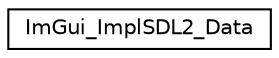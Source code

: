 digraph "Graphical Class Hierarchy"
{
 // LATEX_PDF_SIZE
  edge [fontname="Helvetica",fontsize="10",labelfontname="Helvetica",labelfontsize="10"];
  node [fontname="Helvetica",fontsize="10",shape=record];
  rankdir="LR";
  Node0 [label="ImGui_ImplSDL2_Data",height=0.2,width=0.4,color="black", fillcolor="white", style="filled",URL="$struct_im_gui___impl_s_d_l2___data.html",tooltip=" "];
}
